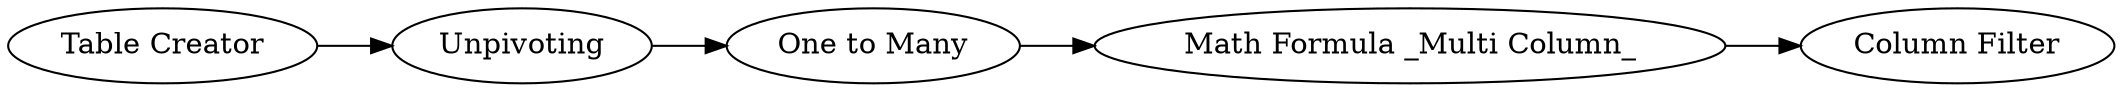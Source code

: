 digraph {
	2 -> 3
	1 -> 2
	5 -> 6
	3 -> 5
	5 [label="Math Formula _Multi Column_"]
	1 [label="Table Creator"]
	6 [label="Column Filter"]
	3 [label="One to Many"]
	2 [label=Unpivoting]
	rankdir=LR
}
